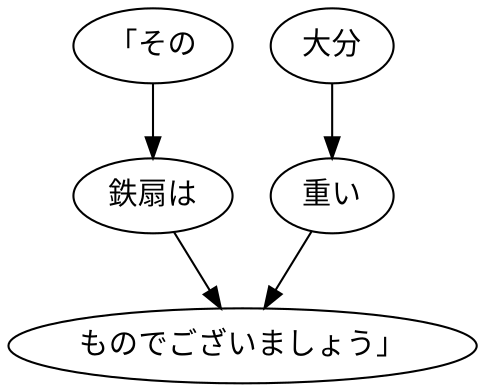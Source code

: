 digraph graph5941 {
	node0 [label="「その"];
	node1 [label="鉄扇は"];
	node2 [label="大分"];
	node3 [label="重い"];
	node4 [label="ものでございましょう」"];
	node0 -> node1;
	node1 -> node4;
	node2 -> node3;
	node3 -> node4;
}
